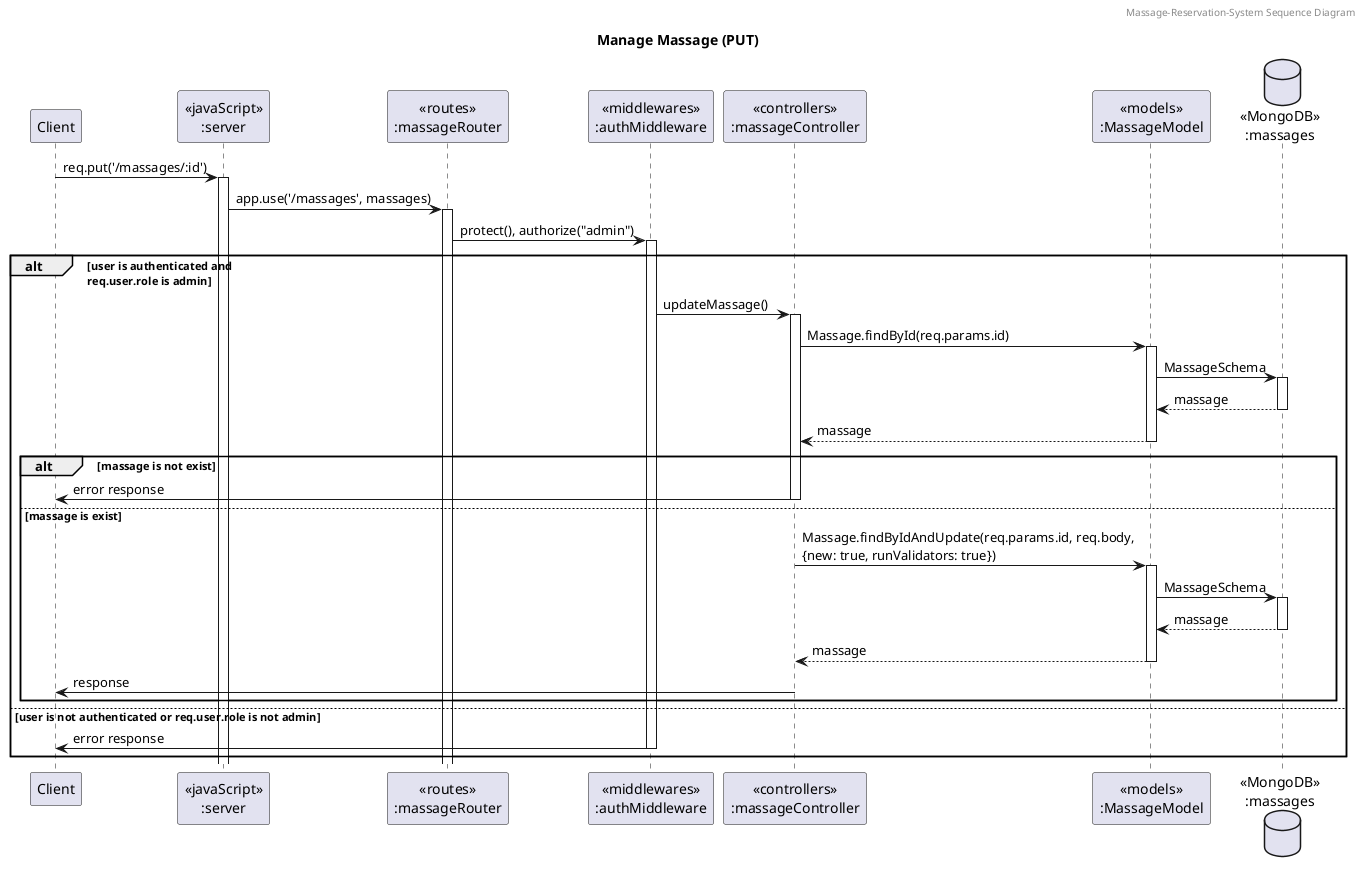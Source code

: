 @startuml Manage Massage (PUT)

header Massage-Reservation-System Sequence Diagram
title "Manage Massage (PUT)"

participant "Client" as client
participant "<<javaScript>>\n:server" as server
participant "<<routes>>\n:massageRouter" as massageRouter
participant "<<middlewares>>\n:authMiddleware" as authMiddleware
participant "<<controllers>>\n:massageController" as massageController
participant "<<models>>\n:MassageModel" as massageModel
database "<<MongoDB>>\n:massages" as massageDatabase

client -> server ++: req.put('/massages/:id')
server -> massageRouter ++: app.use('/massages', massages)
massageRouter -> authMiddleware ++: protect(), authorize("admin")
alt user is authenticated and\nreq.user.role is admin
    authMiddleware -> massageController ++: updateMassage()
    massageController -> massageModel ++: Massage.findById(req.params.id)
    massageModel -> massageDatabase ++: MassageSchema
    massageDatabase --> massageModel --: massage
    massageController <-- massageModel --: massage
    alt massage is not exist
        massageController -> client --: error response
    else massage is exist
        massageController -> massageModel ++: Massage.findByIdAndUpdate(req.params.id, req.body,\n{new: true, runValidators: true})
        massageModel -> massageDatabase ++: MassageSchema
        massageDatabase --> massageModel --: massage
        massageController <-- massageModel --: massage
        massageController -> client --: response
    end
else user is not authenticated or req.user.role is not admin
    authMiddleware -> client --: error response
end

@enduml